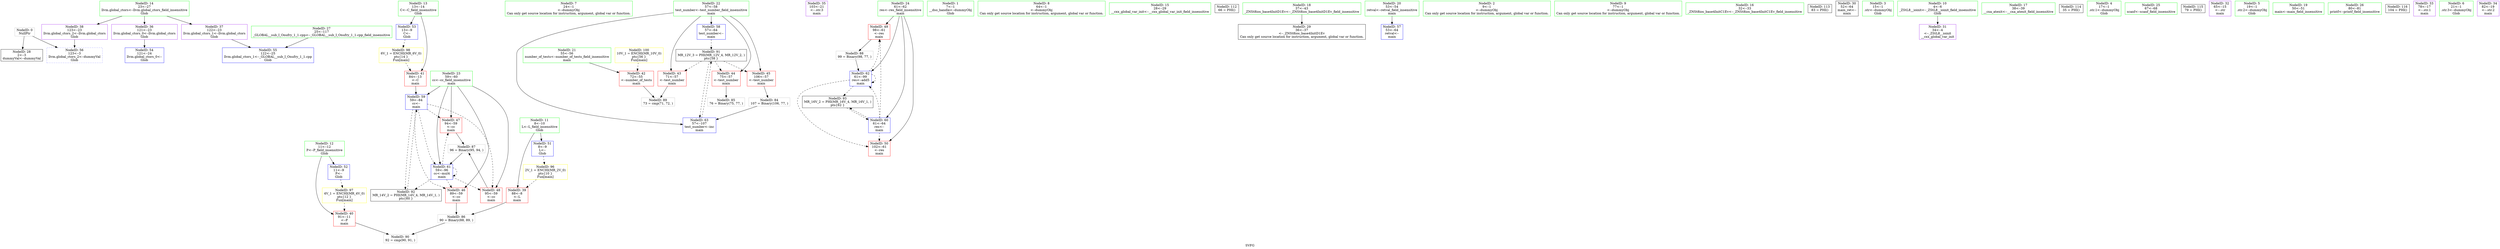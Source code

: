 digraph "SVFG" {
	label="SVFG";

	Node0x5643033f5240 [shape=record,color=grey,label="{NodeID: 0\nNullPtr}"];
	Node0x5643033f5240 -> Node0x564303406f10[style=solid];
	Node0x5643033f5240 -> Node0x5643034097d0[style=solid];
	Node0x56430340b670 [shape=record,color=grey,label="{NodeID: 90\n92 = cmp(90, 91, )\n}"];
	Node0x564303405690 [shape=record,color=green,label="{NodeID: 7\n24\<--1\n\<--dummyObj\nCan only get source location for instruction, argument, global var or function.}"];
	Node0x564303408560 [shape=record,color=yellow,style=double,label="{NodeID: 97\n4V_1 = ENCHI(MR_4V_0)\npts\{12 \}\nFun[main]}"];
	Node0x564303408560 -> Node0x5643034079c0[style=dashed];
	Node0x5643034062f0 [shape=record,color=green,label="{NodeID: 14\n23\<--27\nllvm.global_ctors\<--llvm.global_ctors_field_insensitive\nGlob }"];
	Node0x5643034062f0 -> Node0x5643034075f0[style=solid];
	Node0x5643034062f0 -> Node0x5643034076f0[style=solid];
	Node0x5643034062f0 -> Node0x5643034077f0[style=solid];
	Node0x5643034068d0 [shape=record,color=green,label="{NodeID: 21\n55\<--56\nnumber_of_tests\<--number_of_tests_field_insensitive\nmain\n}"];
	Node0x5643034068d0 -> Node0x564303407b60[style=solid];
	Node0x564303406f10 [shape=record,color=black,label="{NodeID: 28\n2\<--3\ndummyVal\<--dummyVal\n}"];
	Node0x564303407520 [shape=record,color=purple,label="{NodeID: 35\n103\<--21\n\<--.str.3\nmain\n}"];
	Node0x564303407b60 [shape=record,color=red,label="{NodeID: 42\n72\<--55\n\<--number_of_tests\nmain\n}"];
	Node0x564303407b60 -> Node0x56430340b4f0[style=solid];
	Node0x564303409130 [shape=record,color=red,label="{NodeID: 49\n98\<--61\n\<--res\nmain\n}"];
	Node0x564303409130 -> Node0x56430340b370[style=solid];
	Node0x5643034097d0 [shape=record,color=blue, style = dotted,label="{NodeID: 56\n123\<--3\nllvm.global_ctors_2\<--dummyVal\nGlob }"];
	Node0x564303409db0 [shape=record,color=blue,label="{NodeID: 63\n57\<--107\ntest_number\<--inc\nmain\n}"];
	Node0x564303409db0 -> Node0x56430340e1d0[style=dashed];
	Node0x56430340ad70 [shape=record,color=grey,label="{NodeID: 84\n107 = Binary(106, 77, )\n}"];
	Node0x56430340ad70 -> Node0x564303409db0[style=solid];
	Node0x5643033f4420 [shape=record,color=green,label="{NodeID: 1\n7\<--1\n__dso_handle\<--dummyObj\nGlob }"];
	Node0x56430340e1d0 [shape=record,color=black,label="{NodeID: 91\nMR_12V_3 = PHI(MR_12V_4, MR_12V_2, )\npts\{58 \}\n}"];
	Node0x56430340e1d0 -> Node0x564303407c30[style=dashed];
	Node0x56430340e1d0 -> Node0x564303407d00[style=dashed];
	Node0x56430340e1d0 -> Node0x564303407dd0[style=dashed];
	Node0x56430340e1d0 -> Node0x564303409db0[style=dashed];
	Node0x564303405ed0 [shape=record,color=green,label="{NodeID: 8\n64\<--1\n\<--dummyObj\nCan only get source location for instruction, argument, global var or function.}"];
	Node0x564303408640 [shape=record,color=yellow,style=double,label="{NodeID: 98\n6V_1 = ENCHI(MR_6V_0)\npts\{14 \}\nFun[main]}"];
	Node0x564303408640 -> Node0x564303407a90[style=dashed];
	Node0x5643034063c0 [shape=record,color=green,label="{NodeID: 15\n28\<--29\n__cxx_global_var_init\<--__cxx_global_var_init_field_insensitive\n}"];
	Node0x5643034069a0 [shape=record,color=green,label="{NodeID: 22\n57\<--58\ntest_number\<--test_number_field_insensitive\nmain\n}"];
	Node0x5643034069a0 -> Node0x564303407c30[style=solid];
	Node0x5643034069a0 -> Node0x564303407d00[style=solid];
	Node0x5643034069a0 -> Node0x564303407dd0[style=solid];
	Node0x5643034069a0 -> Node0x5643034099a0[style=solid];
	Node0x5643034069a0 -> Node0x564303409db0[style=solid];
	Node0x564303415980 [shape=record,color=black,label="{NodeID: 112\n66 = PHI()\n}"];
	Node0x564303407010 [shape=record,color=black,label="{NodeID: 29\n36\<--37\n\<--_ZNSt8ios_base4InitD1Ev\nCan only get source location for instruction, argument, global var or function.}"];
	Node0x5643034075f0 [shape=record,color=purple,label="{NodeID: 36\n121\<--23\nllvm.global_ctors_0\<--llvm.global_ctors\nGlob }"];
	Node0x5643034075f0 -> Node0x5643034095d0[style=solid];
	Node0x564303407c30 [shape=record,color=red,label="{NodeID: 43\n71\<--57\n\<--test_number\nmain\n}"];
	Node0x564303407c30 -> Node0x56430340b4f0[style=solid];
	Node0x564303409200 [shape=record,color=red,label="{NodeID: 50\n102\<--61\n\<--res\nmain\n}"];
	Node0x5643034098d0 [shape=record,color=blue,label="{NodeID: 57\n53\<--64\nretval\<--\nmain\n}"];
	Node0x56430340aef0 [shape=record,color=grey,label="{NodeID: 85\n76 = Binary(75, 77, )\n}"];
	Node0x5643033f53d0 [shape=record,color=green,label="{NodeID: 2\n9\<--1\n\<--dummyObj\nCan only get source location for instruction, argument, global var or function.}"];
	Node0x56430340e6d0 [shape=record,color=black,label="{NodeID: 92\nMR_14V_2 = PHI(MR_14V_4, MR_14V_1, )\npts\{60 \}\n}"];
	Node0x56430340e6d0 -> Node0x564303409a70[style=dashed];
	Node0x564303405f60 [shape=record,color=green,label="{NodeID: 9\n77\<--1\n\<--dummyObj\nCan only get source location for instruction, argument, global var or function.}"];
	Node0x564303406490 [shape=record,color=green,label="{NodeID: 16\n32\<--33\n_ZNSt8ios_base4InitC1Ev\<--_ZNSt8ios_base4InitC1Ev_field_insensitive\n}"];
	Node0x564303406a70 [shape=record,color=green,label="{NodeID: 23\n59\<--60\ncc\<--cc_field_insensitive\nmain\n}"];
	Node0x564303406a70 -> Node0x564303407ea0[style=solid];
	Node0x564303406a70 -> Node0x564303407f70[style=solid];
	Node0x564303406a70 -> Node0x564303409060[style=solid];
	Node0x564303406a70 -> Node0x564303409a70[style=solid];
	Node0x564303406a70 -> Node0x564303409c10[style=solid];
	Node0x564303415a80 [shape=record,color=black,label="{NodeID: 113\n83 = PHI()\n}"];
	Node0x564303407110 [shape=record,color=black,label="{NodeID: 30\n52\<--64\nmain_ret\<--\nmain\n}"];
	Node0x5643034076f0 [shape=record,color=purple,label="{NodeID: 37\n122\<--23\nllvm.global_ctors_1\<--llvm.global_ctors\nGlob }"];
	Node0x5643034076f0 -> Node0x5643034096d0[style=solid];
	Node0x564303407d00 [shape=record,color=red,label="{NodeID: 44\n75\<--57\n\<--test_number\nmain\n}"];
	Node0x564303407d00 -> Node0x56430340aef0[style=solid];
	Node0x5643034092d0 [shape=record,color=blue,label="{NodeID: 51\n8\<--9\nL\<--\nGlob }"];
	Node0x5643034092d0 -> Node0x564303408450[style=dashed];
	Node0x5643034099a0 [shape=record,color=blue,label="{NodeID: 58\n57\<--64\ntest_number\<--\nmain\n}"];
	Node0x5643034099a0 -> Node0x56430340e1d0[style=dashed];
	Node0x56430340b070 [shape=record,color=grey,label="{NodeID: 86\n90 = Binary(88, 89, )\n}"];
	Node0x56430340b070 -> Node0x56430340b670[style=solid];
	Node0x5643033f52d0 [shape=record,color=green,label="{NodeID: 3\n15\<--1\n.str\<--dummyObj\nGlob }"];
	Node0x56430340ebd0 [shape=record,color=black,label="{NodeID: 93\nMR_16V_2 = PHI(MR_16V_4, MR_16V_1, )\npts\{62 \}\n}"];
	Node0x56430340ebd0 -> Node0x564303409b40[style=dashed];
	Node0x564303405ff0 [shape=record,color=green,label="{NodeID: 10\n4\<--6\n_ZStL8__ioinit\<--_ZStL8__ioinit_field_insensitive\nGlob }"];
	Node0x564303405ff0 -> Node0x5643034071e0[style=solid];
	Node0x5643034110e0 [shape=record,color=yellow,style=double,label="{NodeID: 100\n10V_1 = ENCHI(MR_10V_0)\npts\{56 \}\nFun[main]}"];
	Node0x5643034110e0 -> Node0x564303407b60[style=dashed];
	Node0x564303406560 [shape=record,color=green,label="{NodeID: 17\n38\<--39\n__cxa_atexit\<--__cxa_atexit_field_insensitive\n}"];
	Node0x564303406b40 [shape=record,color=green,label="{NodeID: 24\n61\<--62\nres\<--res_field_insensitive\nmain\n}"];
	Node0x564303406b40 -> Node0x564303409130[style=solid];
	Node0x564303406b40 -> Node0x564303409200[style=solid];
	Node0x564303406b40 -> Node0x564303409b40[style=solid];
	Node0x564303406b40 -> Node0x564303409ce0[style=solid];
	Node0x564303415b80 [shape=record,color=black,label="{NodeID: 114\n35 = PHI()\n}"];
	Node0x5643034071e0 [shape=record,color=purple,label="{NodeID: 31\n34\<--4\n\<--_ZStL8__ioinit\n__cxx_global_var_init\n}"];
	Node0x5643034077f0 [shape=record,color=purple,label="{NodeID: 38\n123\<--23\nllvm.global_ctors_2\<--llvm.global_ctors\nGlob }"];
	Node0x5643034077f0 -> Node0x5643034097d0[style=solid];
	Node0x564303407dd0 [shape=record,color=red,label="{NodeID: 45\n106\<--57\n\<--test_number\nmain\n}"];
	Node0x564303407dd0 -> Node0x56430340ad70[style=solid];
	Node0x5643034093d0 [shape=record,color=blue,label="{NodeID: 52\n11\<--9\nP\<--\nGlob }"];
	Node0x5643034093d0 -> Node0x564303408560[style=dashed];
	Node0x564303409a70 [shape=record,color=blue,label="{NodeID: 59\n59\<--84\ncc\<--\nmain\n}"];
	Node0x564303409a70 -> Node0x564303407ea0[style=dashed];
	Node0x564303409a70 -> Node0x564303407f70[style=dashed];
	Node0x564303409a70 -> Node0x564303409060[style=dashed];
	Node0x564303409a70 -> Node0x564303409c10[style=dashed];
	Node0x564303409a70 -> Node0x56430340e6d0[style=dashed];
	Node0x56430340b1f0 [shape=record,color=grey,label="{NodeID: 87\n96 = Binary(95, 94, )\n}"];
	Node0x56430340b1f0 -> Node0x564303409c10[style=solid];
	Node0x5643034054e0 [shape=record,color=green,label="{NodeID: 4\n17\<--1\n.str.1\<--dummyObj\nGlob }"];
	Node0x564303406080 [shape=record,color=green,label="{NodeID: 11\n8\<--10\nL\<--L_field_insensitive\nGlob }"];
	Node0x564303406080 -> Node0x5643034078f0[style=solid];
	Node0x564303406080 -> Node0x5643034092d0[style=solid];
	Node0x564303406630 [shape=record,color=green,label="{NodeID: 18\n37\<--43\n_ZNSt8ios_base4InitD1Ev\<--_ZNSt8ios_base4InitD1Ev_field_insensitive\n}"];
	Node0x564303406630 -> Node0x564303407010[style=solid];
	Node0x564303406c10 [shape=record,color=green,label="{NodeID: 25\n67\<--68\nscanf\<--scanf_field_insensitive\n}"];
	Node0x564303415c80 [shape=record,color=black,label="{NodeID: 115\n79 = PHI()\n}"];
	Node0x5643034072b0 [shape=record,color=purple,label="{NodeID: 32\n65\<--15\n\<--.str\nmain\n}"];
	Node0x5643034078f0 [shape=record,color=red,label="{NodeID: 39\n88\<--8\n\<--L\nmain\n}"];
	Node0x5643034078f0 -> Node0x56430340b070[style=solid];
	Node0x564303407ea0 [shape=record,color=red,label="{NodeID: 46\n89\<--59\n\<--cc\nmain\n}"];
	Node0x564303407ea0 -> Node0x56430340b070[style=solid];
	Node0x5643034094d0 [shape=record,color=blue,label="{NodeID: 53\n13\<--9\nC\<--\nGlob }"];
	Node0x5643034094d0 -> Node0x564303408640[style=dashed];
	Node0x564303409b40 [shape=record,color=blue,label="{NodeID: 60\n61\<--64\nres\<--\nmain\n}"];
	Node0x564303409b40 -> Node0x564303409130[style=dashed];
	Node0x564303409b40 -> Node0x564303409200[style=dashed];
	Node0x564303409b40 -> Node0x564303409ce0[style=dashed];
	Node0x564303409b40 -> Node0x56430340ebd0[style=dashed];
	Node0x56430340b370 [shape=record,color=grey,label="{NodeID: 88\n99 = Binary(98, 77, )\n}"];
	Node0x56430340b370 -> Node0x564303409ce0[style=solid];
	Node0x564303405570 [shape=record,color=green,label="{NodeID: 5\n19\<--1\n.str.2\<--dummyObj\nGlob }"];
	Node0x564303406150 [shape=record,color=green,label="{NodeID: 12\n11\<--12\nP\<--P_field_insensitive\nGlob }"];
	Node0x564303406150 -> Node0x5643034079c0[style=solid];
	Node0x564303406150 -> Node0x5643034093d0[style=solid];
	Node0x564303406700 [shape=record,color=green,label="{NodeID: 19\n50\<--51\nmain\<--main_field_insensitive\n}"];
	Node0x564303406d10 [shape=record,color=green,label="{NodeID: 26\n80\<--81\nprintf\<--printf_field_insensitive\n}"];
	Node0x564303415d80 [shape=record,color=black,label="{NodeID: 116\n104 = PHI()\n}"];
	Node0x564303407380 [shape=record,color=purple,label="{NodeID: 33\n78\<--17\n\<--.str.1\nmain\n}"];
	Node0x5643034079c0 [shape=record,color=red,label="{NodeID: 40\n91\<--11\n\<--P\nmain\n}"];
	Node0x5643034079c0 -> Node0x56430340b670[style=solid];
	Node0x564303407f70 [shape=record,color=red,label="{NodeID: 47\n94\<--59\n\<--cc\nmain\n}"];
	Node0x564303407f70 -> Node0x56430340b1f0[style=solid];
	Node0x5643034095d0 [shape=record,color=blue,label="{NodeID: 54\n121\<--24\nllvm.global_ctors_0\<--\nGlob }"];
	Node0x564303409c10 [shape=record,color=blue,label="{NodeID: 61\n59\<--96\ncc\<--mul4\nmain\n}"];
	Node0x564303409c10 -> Node0x564303407ea0[style=dashed];
	Node0x564303409c10 -> Node0x564303407f70[style=dashed];
	Node0x564303409c10 -> Node0x564303409060[style=dashed];
	Node0x564303409c10 -> Node0x564303409c10[style=dashed];
	Node0x564303409c10 -> Node0x56430340e6d0[style=dashed];
	Node0x56430340b4f0 [shape=record,color=grey,label="{NodeID: 89\n73 = cmp(71, 72, )\n}"];
	Node0x564303405600 [shape=record,color=green,label="{NodeID: 6\n21\<--1\n.str.3\<--dummyObj\nGlob }"];
	Node0x564303408450 [shape=record,color=yellow,style=double,label="{NodeID: 96\n2V_1 = ENCHI(MR_2V_0)\npts\{10 \}\nFun[main]}"];
	Node0x564303408450 -> Node0x5643034078f0[style=dashed];
	Node0x564303406220 [shape=record,color=green,label="{NodeID: 13\n13\<--14\nC\<--C_field_insensitive\nGlob }"];
	Node0x564303406220 -> Node0x564303407a90[style=solid];
	Node0x564303406220 -> Node0x5643034094d0[style=solid];
	Node0x564303406800 [shape=record,color=green,label="{NodeID: 20\n53\<--54\nretval\<--retval_field_insensitive\nmain\n}"];
	Node0x564303406800 -> Node0x5643034098d0[style=solid];
	Node0x564303406e10 [shape=record,color=green,label="{NodeID: 27\n25\<--117\n_GLOBAL__sub_I_Onufry_1_1.cpp\<--_GLOBAL__sub_I_Onufry_1_1.cpp_field_insensitive\n}"];
	Node0x564303406e10 -> Node0x5643034096d0[style=solid];
	Node0x564303407450 [shape=record,color=purple,label="{NodeID: 34\n82\<--19\n\<--.str.2\nmain\n}"];
	Node0x564303407a90 [shape=record,color=red,label="{NodeID: 41\n84\<--13\n\<--C\nmain\n}"];
	Node0x564303407a90 -> Node0x564303409a70[style=solid];
	Node0x564303409060 [shape=record,color=red,label="{NodeID: 48\n95\<--59\n\<--cc\nmain\n}"];
	Node0x564303409060 -> Node0x56430340b1f0[style=solid];
	Node0x5643034096d0 [shape=record,color=blue,label="{NodeID: 55\n122\<--25\nllvm.global_ctors_1\<--_GLOBAL__sub_I_Onufry_1_1.cpp\nGlob }"];
	Node0x564303409ce0 [shape=record,color=blue,label="{NodeID: 62\n61\<--99\nres\<--add5\nmain\n}"];
	Node0x564303409ce0 -> Node0x564303409130[style=dashed];
	Node0x564303409ce0 -> Node0x564303409200[style=dashed];
	Node0x564303409ce0 -> Node0x564303409ce0[style=dashed];
	Node0x564303409ce0 -> Node0x56430340ebd0[style=dashed];
}
